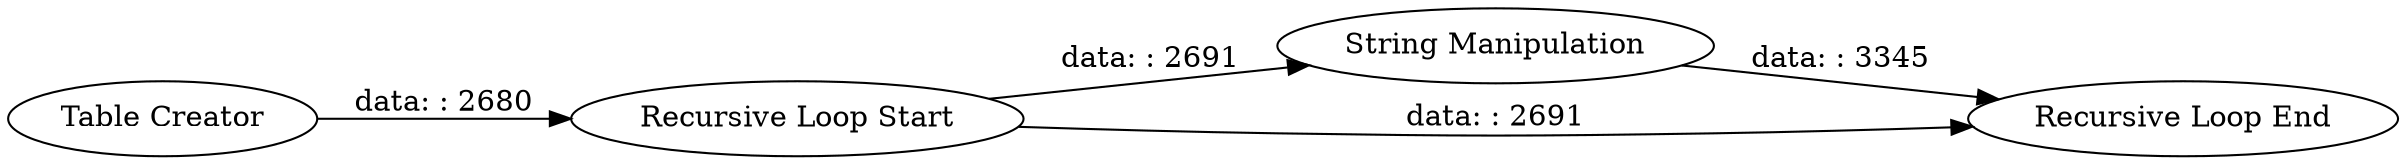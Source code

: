 digraph {
	"-7397183114221608915_5" [label="String Manipulation"]
	"-7397183114221608915_2" [label="Recursive Loop Start"]
	"-7397183114221608915_3" [label="Recursive Loop End"]
	"-7397183114221608915_1" [label="Table Creator"]
	"-7397183114221608915_1" -> "-7397183114221608915_2" [label="data: : 2680"]
	"-7397183114221608915_2" -> "-7397183114221608915_5" [label="data: : 2691"]
	"-7397183114221608915_5" -> "-7397183114221608915_3" [label="data: : 3345"]
	"-7397183114221608915_2" -> "-7397183114221608915_3" [label="data: : 2691"]
	rankdir=LR
}
